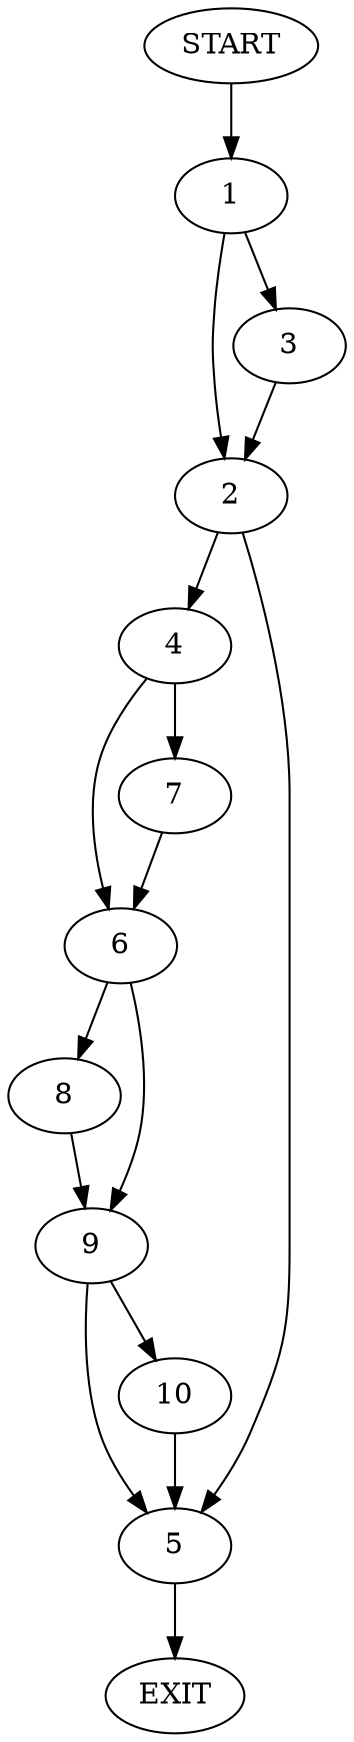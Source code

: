 digraph {
0 [label="START"]
11 [label="EXIT"]
0 -> 1
1 -> 2
1 -> 3
3 -> 2
2 -> 4
2 -> 5
4 -> 6
4 -> 7
5 -> 11
7 -> 6
6 -> 8
6 -> 9
8 -> 9
9 -> 5
9 -> 10
10 -> 5
}
